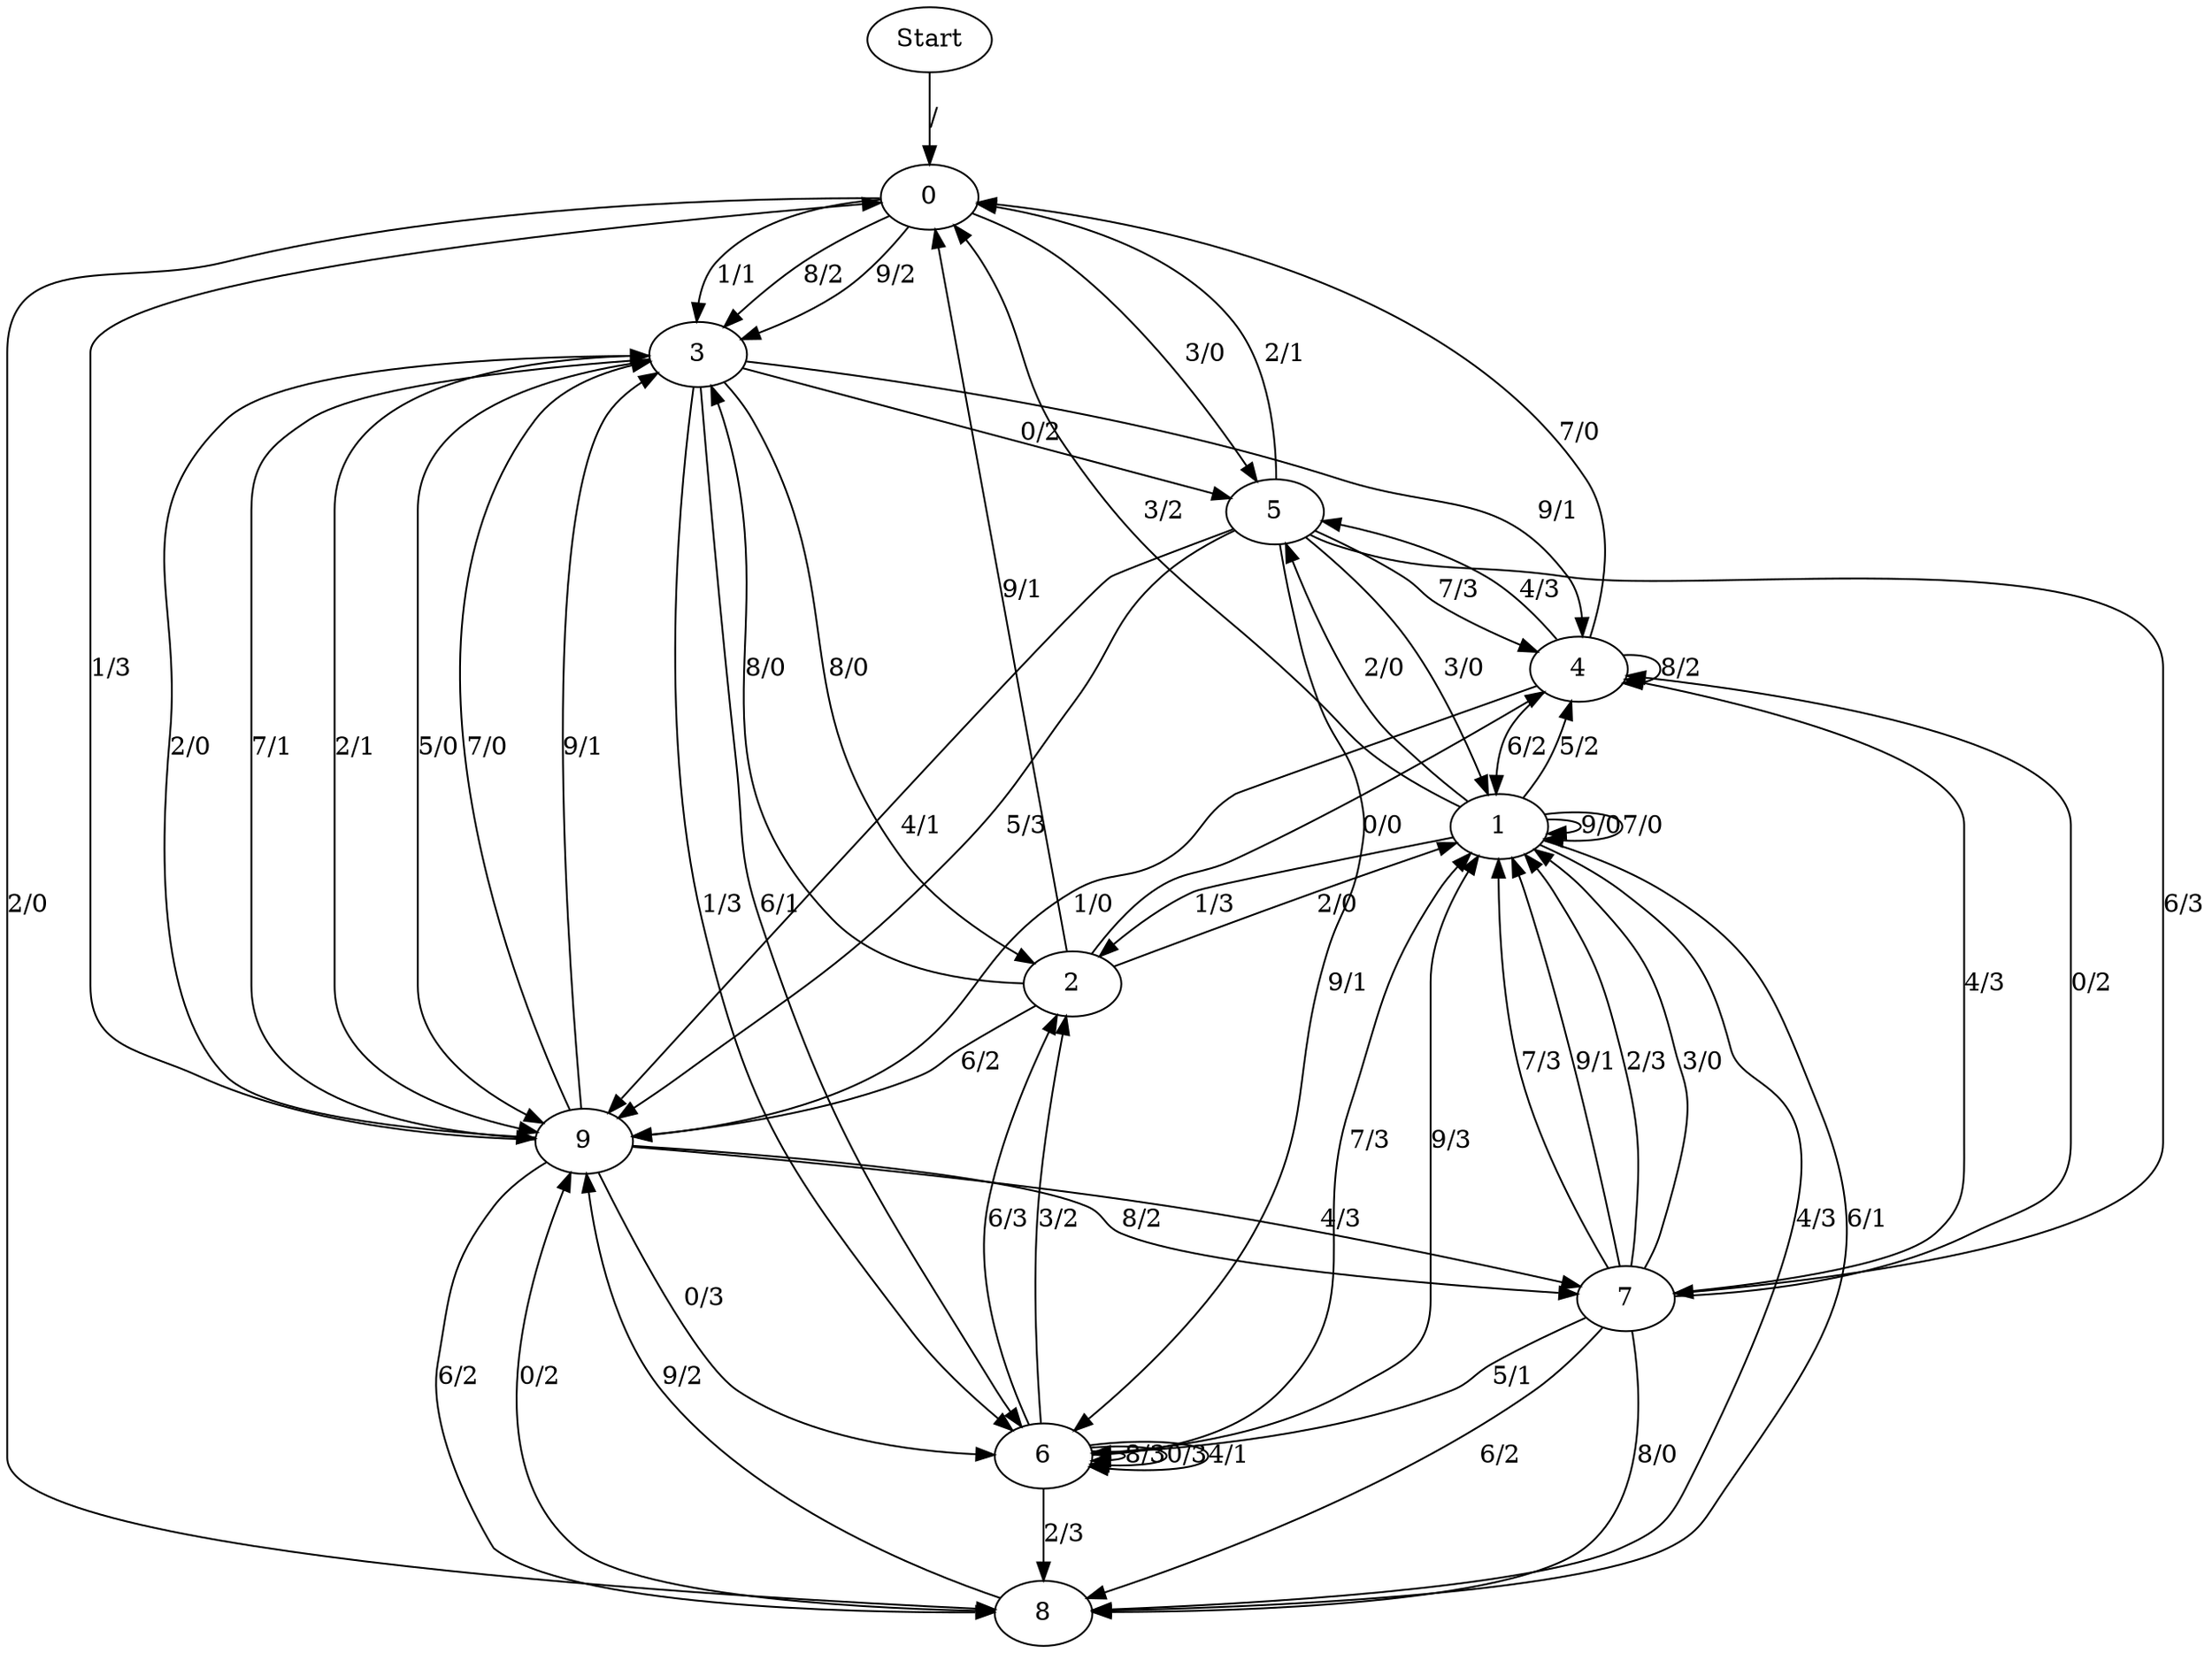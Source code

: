 digraph {
	Start -> 0 [label="/"]
	0 -> 3 [label="1/1"]
	0 -> 8 [label="2/0"]
	0 -> 5 [label="3/0"]
	0 -> 3 [label="8/2"]
	0 -> 3 [label="9/2"]
	9 -> 7 [label="4/3"]
	9 -> 8 [label="6/2"]
	9 -> 3 [label="7/0"]
	9 -> 7 [label="8/2"]
	9 -> 3 [label="9/1"]
	9 -> 6 [label="0/3"]
	9 -> 0 [label="1/3"]
	9 -> 3 [label="2/0"]
	6 -> 6 [label="8/3"]
	6 -> 1 [label="9/3"]
	6 -> 6 [label="0/3"]
	6 -> 8 [label="2/3"]
	6 -> 2 [label="3/2"]
	6 -> 6 [label="4/1"]
	6 -> 2 [label="6/3"]
	6 -> 1 [label="7/3"]
	2 -> 3 [label="8/0"]
	2 -> 0 [label="9/1"]
	2 -> 4 [label="0/0"]
	2 -> 1 [label="2/0"]
	2 -> 9 [label="6/2"]
	4 -> 1 [label="6/2"]
	4 -> 0 [label="7/0"]
	4 -> 4 [label="8/2"]
	4 -> 9 [label="1/0"]
	4 -> 5 [label="4/3"]
	1 -> 1 [label="9/0"]
	1 -> 2 [label="1/3"]
	1 -> 5 [label="2/0"]
	1 -> 0 [label="3/2"]
	1 -> 8 [label="4/3"]
	1 -> 4 [label="5/2"]
	1 -> 8 [label="6/1"]
	1 -> 1 [label="7/0"]
	5 -> 9 [label="4/1"]
	5 -> 9 [label="5/3"]
	5 -> 7 [label="6/3"]
	5 -> 4 [label="7/3"]
	5 -> 6 [label="9/1"]
	5 -> 0 [label="2/1"]
	5 -> 1 [label="3/0"]
	7 -> 6 [label="5/1"]
	7 -> 1 [label="9/1"]
	7 -> 8 [label="8/0"]
	7 -> 1 [label="2/3"]
	7 -> 8 [label="6/2"]
	7 -> 4 [label="4/3"]
	7 -> 1 [label="3/0"]
	7 -> 4 [label="0/2"]
	7 -> 1 [label="7/3"]
	3 -> 6 [label="6/1"]
	3 -> 9 [label="7/1"]
	3 -> 2 [label="8/0"]
	3 -> 4 [label="9/1"]
	3 -> 5 [label="0/2"]
	3 -> 6 [label="1/3"]
	3 -> 9 [label="2/1"]
	3 -> 9 [label="5/0"]
	8 -> 9 [label="0/2"]
	8 -> 9 [label="9/2"]
}